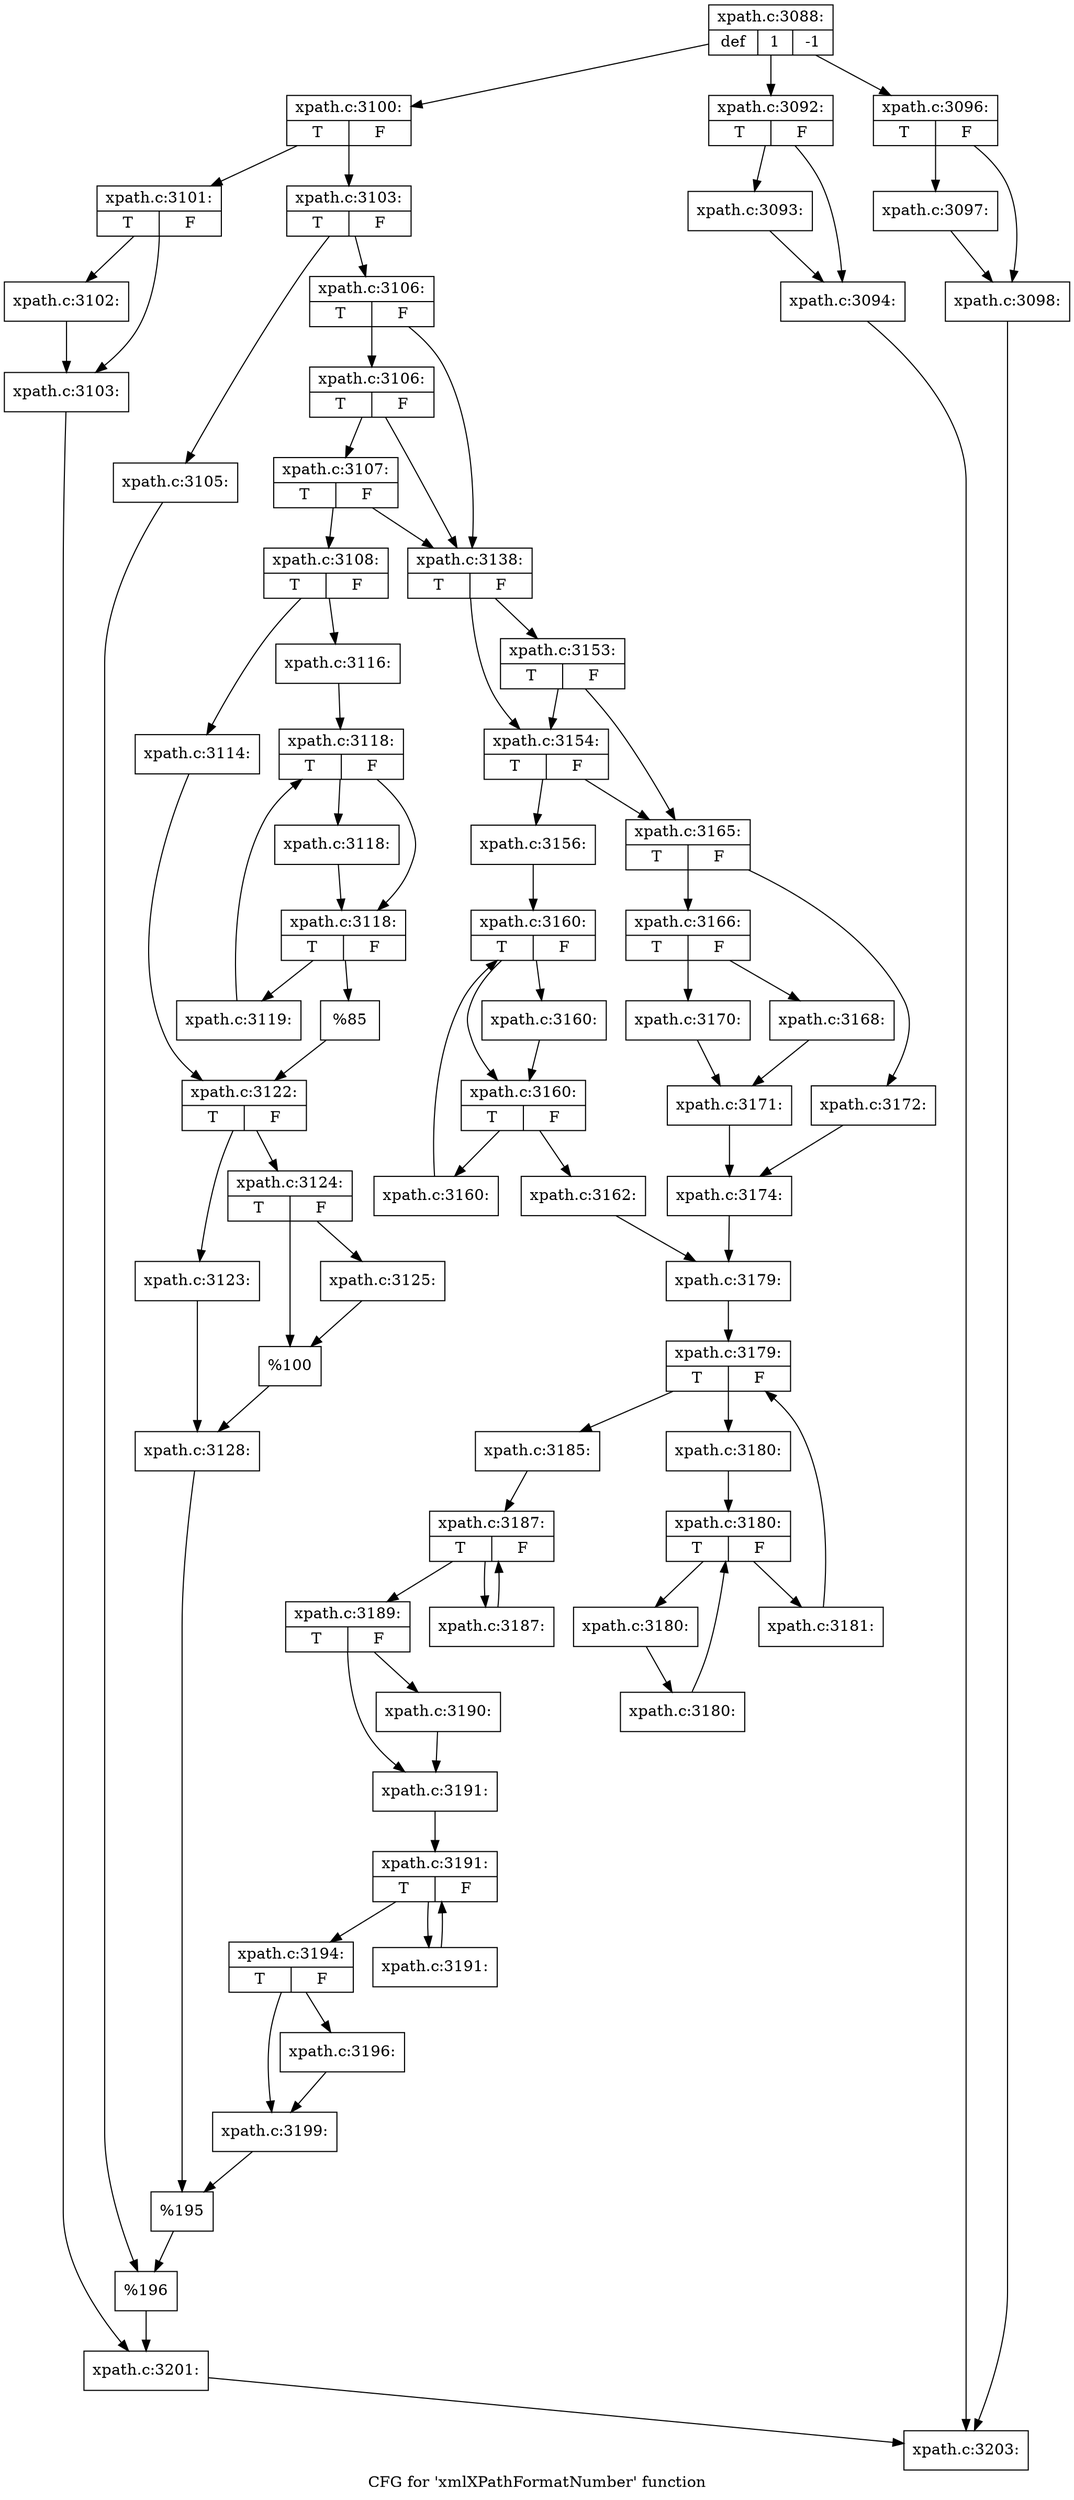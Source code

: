 digraph "CFG for 'xmlXPathFormatNumber' function" {
	label="CFG for 'xmlXPathFormatNumber' function";

	Node0x55e6b2ad19b0 [shape=record,label="{xpath.c:3088:|{<s0>def|<s1>1|<s2>-1}}"];
	Node0x55e6b2ad19b0 -> Node0x55e6b2aeceb0;
	Node0x55e6b2ad19b0 -> Node0x55e6b2aed1f0;
	Node0x55e6b2ad19b0 -> Node0x55e6b2aee030;
	Node0x55e6b2aed1f0 [shape=record,label="{xpath.c:3092:|{<s0>T|<s1>F}}"];
	Node0x55e6b2aed1f0 -> Node0x55e6b2aed2e0;
	Node0x55e6b2aed1f0 -> Node0x55e6b2aed330;
	Node0x55e6b2aed2e0 [shape=record,label="{xpath.c:3093:}"];
	Node0x55e6b2aed2e0 -> Node0x55e6b2aed330;
	Node0x55e6b2aed330 [shape=record,label="{xpath.c:3094:}"];
	Node0x55e6b2aed330 -> Node0x55e6b2aecd10;
	Node0x55e6b2aee030 [shape=record,label="{xpath.c:3096:|{<s0>T|<s1>F}}"];
	Node0x55e6b2aee030 -> Node0x55e6b2aee120;
	Node0x55e6b2aee030 -> Node0x55e6b2aee170;
	Node0x55e6b2aee120 [shape=record,label="{xpath.c:3097:}"];
	Node0x55e6b2aee120 -> Node0x55e6b2aee170;
	Node0x55e6b2aee170 [shape=record,label="{xpath.c:3098:}"];
	Node0x55e6b2aee170 -> Node0x55e6b2aecd10;
	Node0x55e6b2aeceb0 [shape=record,label="{xpath.c:3100:|{<s0>T|<s1>F}}"];
	Node0x55e6b2aeceb0 -> Node0x55e6b2aee7f0;
	Node0x55e6b2aeceb0 -> Node0x55e6b2aee890;
	Node0x55e6b2aee7f0 [shape=record,label="{xpath.c:3101:|{<s0>T|<s1>F}}"];
	Node0x55e6b2aee7f0 -> Node0x55e6b2aeec50;
	Node0x55e6b2aee7f0 -> Node0x55e6b2aeeca0;
	Node0x55e6b2aeec50 [shape=record,label="{xpath.c:3102:}"];
	Node0x55e6b2aeec50 -> Node0x55e6b2aeeca0;
	Node0x55e6b2aeeca0 [shape=record,label="{xpath.c:3103:}"];
	Node0x55e6b2aeeca0 -> Node0x55e6b2aee840;
	Node0x55e6b2aee890 [shape=record,label="{xpath.c:3103:|{<s0>T|<s1>F}}"];
	Node0x55e6b2aee890 -> Node0x55e6b2aef3e0;
	Node0x55e6b2aee890 -> Node0x55e6b2aef480;
	Node0x55e6b2aef3e0 [shape=record,label="{xpath.c:3105:}"];
	Node0x55e6b2aef3e0 -> Node0x55e6b2aef430;
	Node0x55e6b2aef480 [shape=record,label="{xpath.c:3106:|{<s0>T|<s1>F}}"];
	Node0x55e6b2aef480 -> Node0x55e6b2aefcb0;
	Node0x55e6b2aef480 -> Node0x55e6b2aefbe0;
	Node0x55e6b2aefcb0 [shape=record,label="{xpath.c:3106:|{<s0>T|<s1>F}}"];
	Node0x55e6b2aefcb0 -> Node0x55e6b2aefc30;
	Node0x55e6b2aefcb0 -> Node0x55e6b2aefbe0;
	Node0x55e6b2aefc30 [shape=record,label="{xpath.c:3107:|{<s0>T|<s1>F}}"];
	Node0x55e6b2aefc30 -> Node0x55e6b2aefb40;
	Node0x55e6b2aefc30 -> Node0x55e6b2aefbe0;
	Node0x55e6b2aefb40 [shape=record,label="{xpath.c:3108:|{<s0>T|<s1>F}}"];
	Node0x55e6b2aefb40 -> Node0x55e6b2af1490;
	Node0x55e6b2aefb40 -> Node0x55e6b2af1530;
	Node0x55e6b2af1490 [shape=record,label="{xpath.c:3114:}"];
	Node0x55e6b2af1490 -> Node0x55e6b2af14e0;
	Node0x55e6b2af1530 [shape=record,label="{xpath.c:3116:}"];
	Node0x55e6b2af1530 -> Node0x55e6b2af2110;
	Node0x55e6b2af2110 [shape=record,label="{xpath.c:3118:|{<s0>T|<s1>F}}"];
	Node0x55e6b2af2110 -> Node0x55e6b2af2400;
	Node0x55e6b2af2110 -> Node0x55e6b2af23b0;
	Node0x55e6b2af2400 [shape=record,label="{xpath.c:3118:}"];
	Node0x55e6b2af2400 -> Node0x55e6b2af23b0;
	Node0x55e6b2af23b0 [shape=record,label="{xpath.c:3118:|{<s0>T|<s1>F}}"];
	Node0x55e6b2af23b0 -> Node0x55e6b2af2be0;
	Node0x55e6b2af23b0 -> Node0x55e6b2af2330;
	Node0x55e6b2af2be0 [shape=record,label="{xpath.c:3119:}"];
	Node0x55e6b2af2be0 -> Node0x55e6b2af2110;
	Node0x55e6b2af2330 [shape=record,label="{%85}"];
	Node0x55e6b2af2330 -> Node0x55e6b2af14e0;
	Node0x55e6b2af14e0 [shape=record,label="{xpath.c:3122:|{<s0>T|<s1>F}}"];
	Node0x55e6b2af14e0 -> Node0x55e6b2af3400;
	Node0x55e6b2af14e0 -> Node0x55e6b2af34a0;
	Node0x55e6b2af3400 [shape=record,label="{xpath.c:3123:}"];
	Node0x55e6b2af3400 -> Node0x55e6b2af3450;
	Node0x55e6b2af34a0 [shape=record,label="{xpath.c:3124:|{<s0>T|<s1>F}}"];
	Node0x55e6b2af34a0 -> Node0x55e6b2af3d20;
	Node0x55e6b2af34a0 -> Node0x55e6b2af3d70;
	Node0x55e6b2af3d20 [shape=record,label="{xpath.c:3125:}"];
	Node0x55e6b2af3d20 -> Node0x55e6b2af3d70;
	Node0x55e6b2af3d70 [shape=record,label="{%100}"];
	Node0x55e6b2af3d70 -> Node0x55e6b2af3450;
	Node0x55e6b2af3450 [shape=record,label="{xpath.c:3128:}"];
	Node0x55e6b2af3450 -> Node0x55e6b2aefb90;
	Node0x55e6b2aefbe0 [shape=record,label="{xpath.c:3138:|{<s0>T|<s1>F}}"];
	Node0x55e6b2aefbe0 -> Node0x55e6b2af61c0;
	Node0x55e6b2aefbe0 -> Node0x55e6b2af6210;
	Node0x55e6b2af6210 [shape=record,label="{xpath.c:3153:|{<s0>T|<s1>F}}"];
	Node0x55e6b2af6210 -> Node0x55e6b2af61c0;
	Node0x55e6b2af6210 -> Node0x55e6b2af6170;
	Node0x55e6b2af61c0 [shape=record,label="{xpath.c:3154:|{<s0>T|<s1>F}}"];
	Node0x55e6b2af61c0 -> Node0x55e6b2af60d0;
	Node0x55e6b2af61c0 -> Node0x55e6b2af6170;
	Node0x55e6b2af60d0 [shape=record,label="{xpath.c:3156:}"];
	Node0x55e6b2af60d0 -> Node0x55e6b2af71e0;
	Node0x55e6b2af71e0 [shape=record,label="{xpath.c:3160:|{<s0>T|<s1>F}}"];
	Node0x55e6b2af71e0 -> Node0x55e6b2af74d0;
	Node0x55e6b2af71e0 -> Node0x55e6b2af7480;
	Node0x55e6b2af74d0 [shape=record,label="{xpath.c:3160:}"];
	Node0x55e6b2af74d0 -> Node0x55e6b2af7480;
	Node0x55e6b2af7480 [shape=record,label="{xpath.c:3160:|{<s0>T|<s1>F}}"];
	Node0x55e6b2af7480 -> Node0x55e6b2af7a80;
	Node0x55e6b2af7480 -> Node0x55e6b2af7400;
	Node0x55e6b2af7a80 [shape=record,label="{xpath.c:3160:}"];
	Node0x55e6b2af7a80 -> Node0x55e6b2af71e0;
	Node0x55e6b2af7400 [shape=record,label="{xpath.c:3162:}"];
	Node0x55e6b2af7400 -> Node0x55e6b2af6120;
	Node0x55e6b2af6170 [shape=record,label="{xpath.c:3165:|{<s0>T|<s1>F}}"];
	Node0x55e6b2af6170 -> Node0x55e6b2af7ec0;
	Node0x55e6b2af6170 -> Node0x55e6b2af7f60;
	Node0x55e6b2af7ec0 [shape=record,label="{xpath.c:3166:|{<s0>T|<s1>F}}"];
	Node0x55e6b2af7ec0 -> Node0x55e6b2af8710;
	Node0x55e6b2af7ec0 -> Node0x55e6b2af87b0;
	Node0x55e6b2af8710 [shape=record,label="{xpath.c:3168:}"];
	Node0x55e6b2af8710 -> Node0x55e6b2af8760;
	Node0x55e6b2af87b0 [shape=record,label="{xpath.c:3170:}"];
	Node0x55e6b2af87b0 -> Node0x55e6b2af8760;
	Node0x55e6b2af8760 [shape=record,label="{xpath.c:3171:}"];
	Node0x55e6b2af8760 -> Node0x55e6b2af7f10;
	Node0x55e6b2af7f60 [shape=record,label="{xpath.c:3172:}"];
	Node0x55e6b2af7f60 -> Node0x55e6b2af7f10;
	Node0x55e6b2af7f10 [shape=record,label="{xpath.c:3174:}"];
	Node0x55e6b2af7f10 -> Node0x55e6b2af6120;
	Node0x55e6b2af6120 [shape=record,label="{xpath.c:3179:}"];
	Node0x55e6b2af6120 -> Node0x55e6b2af9aa0;
	Node0x55e6b2af9aa0 [shape=record,label="{xpath.c:3179:|{<s0>T|<s1>F}}"];
	Node0x55e6b2af9aa0 -> Node0x55e6b2af9ef0;
	Node0x55e6b2af9aa0 -> Node0x55e6b2af9cc0;
	Node0x55e6b2af9ef0 [shape=record,label="{xpath.c:3180:}"];
	Node0x55e6b2af9ef0 -> Node0x55e6b2afa290;
	Node0x55e6b2afa290 [shape=record,label="{xpath.c:3180:|{<s0>T|<s1>F}}"];
	Node0x55e6b2afa290 -> Node0x55e6b2afa510;
	Node0x55e6b2afa290 -> Node0x55e6b2afa070;
	Node0x55e6b2afa510 [shape=record,label="{xpath.c:3180:}"];
	Node0x55e6b2afa510 -> Node0x55e6b2afa480;
	Node0x55e6b2afa480 [shape=record,label="{xpath.c:3180:}"];
	Node0x55e6b2afa480 -> Node0x55e6b2afa290;
	Node0x55e6b2afa070 [shape=record,label="{xpath.c:3181:}"];
	Node0x55e6b2afa070 -> Node0x55e6b2af9aa0;
	Node0x55e6b2af9cc0 [shape=record,label="{xpath.c:3185:}"];
	Node0x55e6b2af9cc0 -> Node0x55e6b2afb390;
	Node0x55e6b2afb390 [shape=record,label="{xpath.c:3187:|{<s0>T|<s1>F}}"];
	Node0x55e6b2afb390 -> Node0x55e6b2afb900;
	Node0x55e6b2afb390 -> Node0x55e6b2afb5b0;
	Node0x55e6b2afb900 [shape=record,label="{xpath.c:3187:}"];
	Node0x55e6b2afb900 -> Node0x55e6b2afb390;
	Node0x55e6b2afb5b0 [shape=record,label="{xpath.c:3189:|{<s0>T|<s1>F}}"];
	Node0x55e6b2afb5b0 -> Node0x55e6b2afba80;
	Node0x55e6b2afb5b0 -> Node0x55e6b2afbad0;
	Node0x55e6b2afba80 [shape=record,label="{xpath.c:3190:}"];
	Node0x55e6b2afba80 -> Node0x55e6b2afbad0;
	Node0x55e6b2afbad0 [shape=record,label="{xpath.c:3191:}"];
	Node0x55e6b2afbad0 -> Node0x55e6b2afc0a0;
	Node0x55e6b2afc0a0 [shape=record,label="{xpath.c:3191:|{<s0>T|<s1>F}}"];
	Node0x55e6b2afc0a0 -> Node0x55e6b2afc8f0;
	Node0x55e6b2afc0a0 -> Node0x55e6b2afc2c0;
	Node0x55e6b2afc8f0 [shape=record,label="{xpath.c:3191:}"];
	Node0x55e6b2afc8f0 -> Node0x55e6b2afc0a0;
	Node0x55e6b2afc2c0 [shape=record,label="{xpath.c:3194:|{<s0>T|<s1>F}}"];
	Node0x55e6b2afc2c0 -> Node0x55e6b2afcf50;
	Node0x55e6b2afc2c0 -> Node0x55e6b2afcfa0;
	Node0x55e6b2afcf50 [shape=record,label="{xpath.c:3196:}"];
	Node0x55e6b2afcf50 -> Node0x55e6b2afcfa0;
	Node0x55e6b2afcfa0 [shape=record,label="{xpath.c:3199:}"];
	Node0x55e6b2afcfa0 -> Node0x55e6b2aefb90;
	Node0x55e6b2aefb90 [shape=record,label="{%195}"];
	Node0x55e6b2aefb90 -> Node0x55e6b2aef430;
	Node0x55e6b2aef430 [shape=record,label="{%196}"];
	Node0x55e6b2aef430 -> Node0x55e6b2aee840;
	Node0x55e6b2aee840 [shape=record,label="{xpath.c:3201:}"];
	Node0x55e6b2aee840 -> Node0x55e6b2aecd10;
	Node0x55e6b2aecd10 [shape=record,label="{xpath.c:3203:}"];
}
